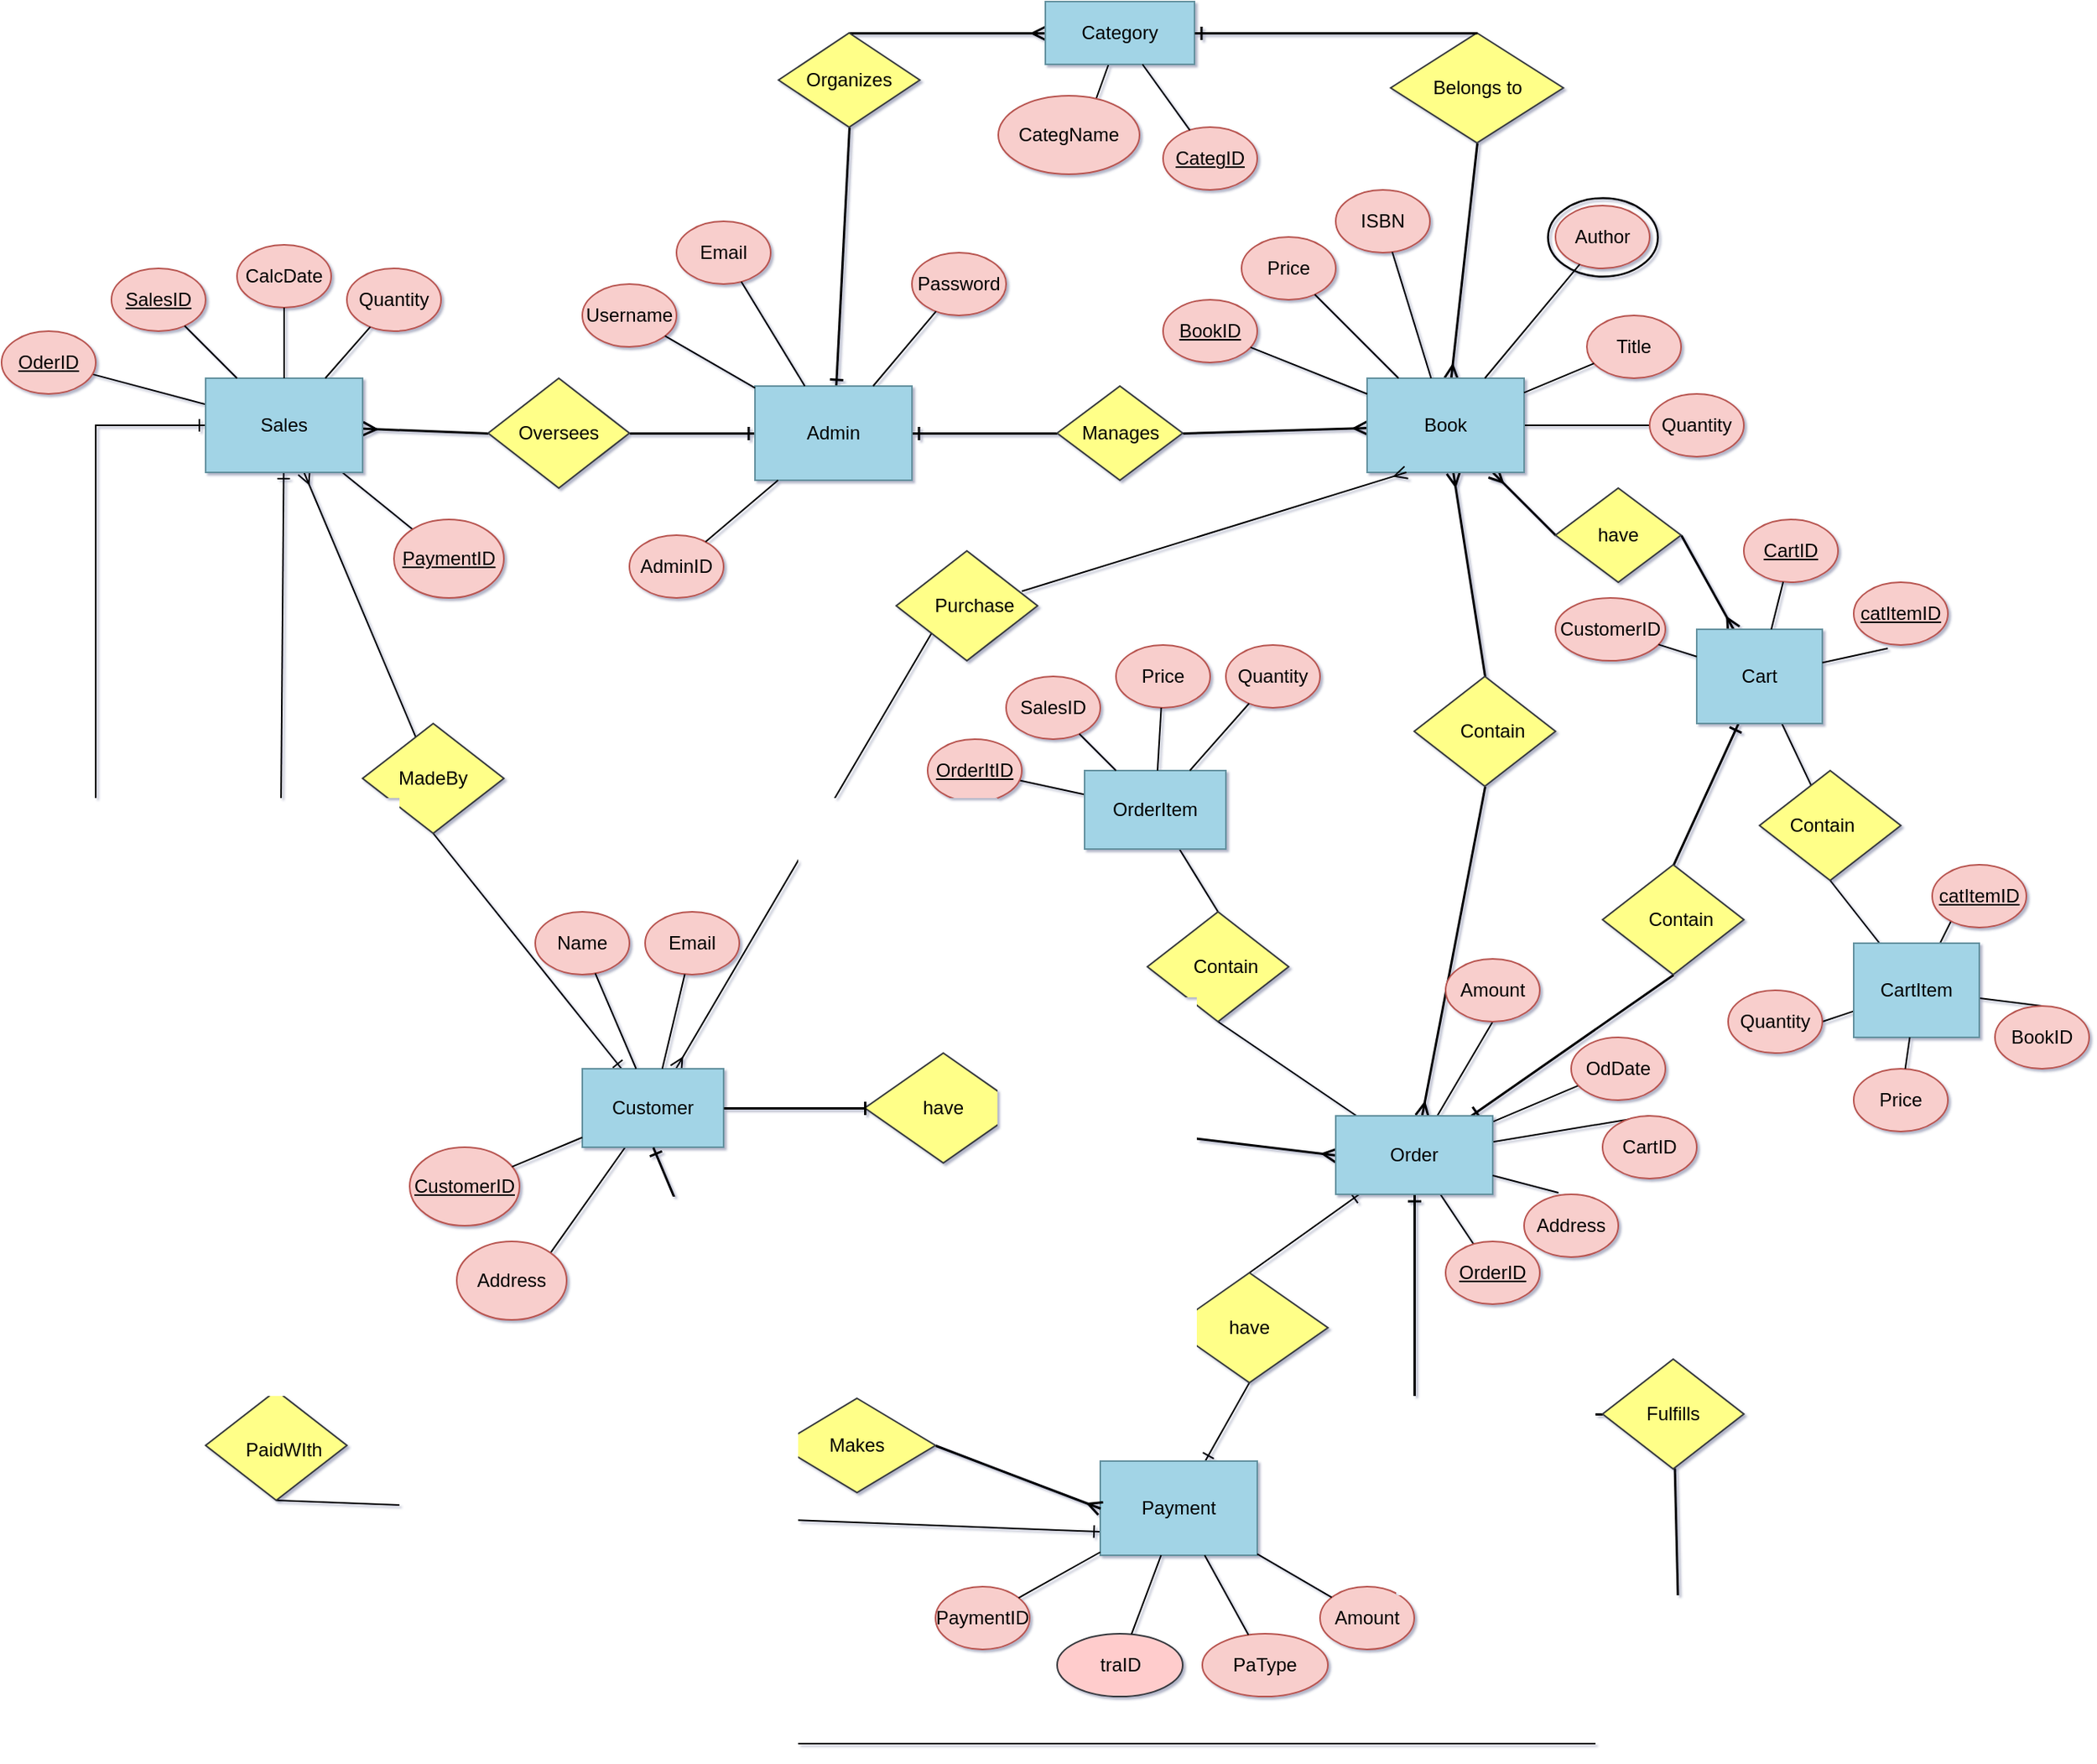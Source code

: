 <mxfile version="26.0.5">
  <diagram name="Page-1" id="3rhYrRMiB4eGqfflBsjG">
    <mxGraphModel dx="-1800" dy="1004" grid="1" gridSize="10" guides="0" tooltips="1" connect="1" arrows="1" fold="1" page="0" pageScale="1" pageWidth="980" pageHeight="1390" background="none" math="0" shadow="1">
      <root>
        <mxCell id="0" />
        <mxCell id="1" parent="0" />
        <mxCell id="0gAxfDzyQAuVlfRYsMav-294" style="rounded=0;orthogonalLoop=1;jettySize=auto;html=1;endArrow=ERone;endFill=0;strokeWidth=1.5;exitX=1;exitY=0.5;exitDx=0;exitDy=0;" parent="1" source="0gAxfDzyQAuVlfRYsMav-291" target="0gAxfDzyQAuVlfRYsMav-194" edge="1">
          <mxGeometry relative="1" as="geometry" />
        </mxCell>
        <mxCell id="0gAxfDzyQAuVlfRYsMav-307" style="rounded=0;orthogonalLoop=1;jettySize=auto;html=1;endArrow=ERone;endFill=0;strokeWidth=1.5;exitX=0.5;exitY=1;exitDx=0;exitDy=0;" parent="1" source="0gAxfDzyQAuVlfRYsMav-305" target="0gAxfDzyQAuVlfRYsMav-194" edge="1">
          <mxGeometry relative="1" as="geometry" />
        </mxCell>
        <mxCell id="0gAxfDzyQAuVlfRYsMav-555" style="rounded=0;orthogonalLoop=1;jettySize=auto;html=1;endArrow=ERone;endFill=0;strokeWidth=1.5;" parent="1" source="0gAxfDzyQAuVlfRYsMav-203" target="0gAxfDzyQAuVlfRYsMav-194" edge="1">
          <mxGeometry relative="1" as="geometry" />
        </mxCell>
        <mxCell id="0gAxfDzyQAuVlfRYsMav-194" value="Admin" style="rounded=0;whiteSpace=wrap;html=1;fillColor=#a2d4e6;strokeColor=#63919f;" parent="1" vertex="1">
          <mxGeometry x="3530" y="235" width="100" height="60" as="geometry" />
        </mxCell>
        <mxCell id="0gAxfDzyQAuVlfRYsMav-195" value="AdminID" style="ellipse;whiteSpace=wrap;html=1;fillColor=#f8cecc;strokeColor=#b85450;" parent="1" vertex="1">
          <mxGeometry x="3450" y="330" width="60" height="40" as="geometry" />
        </mxCell>
        <mxCell id="0gAxfDzyQAuVlfRYsMav-196" style="endArrow=none;endFill=0;" parent="1" source="0gAxfDzyQAuVlfRYsMav-194" target="0gAxfDzyQAuVlfRYsMav-195" edge="1">
          <mxGeometry relative="1" as="geometry" />
        </mxCell>
        <mxCell id="0gAxfDzyQAuVlfRYsMav-197" value="Username" style="ellipse;whiteSpace=wrap;html=1;fillColor=#f8cecc;strokeColor=#b85450;" parent="1" vertex="1">
          <mxGeometry x="3420" y="170" width="60" height="40" as="geometry" />
        </mxCell>
        <mxCell id="0gAxfDzyQAuVlfRYsMav-198" style="endArrow=none;endFill=0;" parent="1" source="0gAxfDzyQAuVlfRYsMav-194" target="0gAxfDzyQAuVlfRYsMav-197" edge="1">
          <mxGeometry relative="1" as="geometry" />
        </mxCell>
        <mxCell id="0gAxfDzyQAuVlfRYsMav-199" value="Email" style="ellipse;whiteSpace=wrap;html=1;fillColor=#f8cecc;strokeColor=#b85450;" parent="1" vertex="1">
          <mxGeometry x="3480" y="130" width="60" height="40" as="geometry" />
        </mxCell>
        <mxCell id="0gAxfDzyQAuVlfRYsMav-200" style="endArrow=none;endFill=0;" parent="1" source="0gAxfDzyQAuVlfRYsMav-194" target="0gAxfDzyQAuVlfRYsMav-199" edge="1">
          <mxGeometry relative="1" as="geometry" />
        </mxCell>
        <mxCell id="0gAxfDzyQAuVlfRYsMav-201" value="Password" style="ellipse;whiteSpace=wrap;html=1;fillColor=#f8cecc;strokeColor=#b85450;" parent="1" vertex="1">
          <mxGeometry x="3630" y="150" width="60" height="40" as="geometry" />
        </mxCell>
        <mxCell id="0gAxfDzyQAuVlfRYsMav-202" style="endArrow=none;endFill=0;" parent="1" source="0gAxfDzyQAuVlfRYsMav-194" target="0gAxfDzyQAuVlfRYsMav-201" edge="1">
          <mxGeometry relative="1" as="geometry" />
        </mxCell>
        <mxCell id="0gAxfDzyQAuVlfRYsMav-203" value="Manages" style="rhombus;whiteSpace=wrap;html=1;fillColor=#ffff88;strokeColor=#36393d;" parent="1" vertex="1">
          <mxGeometry x="3722.5" y="235" width="80" height="60" as="geometry" />
        </mxCell>
        <mxCell id="0gAxfDzyQAuVlfRYsMav-209" style="rounded=0;orthogonalLoop=1;jettySize=auto;html=1;endArrow=ERmany;endFill=0;exitX=0;exitY=0.5;exitDx=0;exitDy=0;strokeWidth=1.5;" parent="1" source="0gAxfDzyQAuVlfRYsMav-272" target="0gAxfDzyQAuVlfRYsMav-210" edge="1">
          <mxGeometry relative="1" as="geometry" />
        </mxCell>
        <mxCell id="0gAxfDzyQAuVlfRYsMav-313" style="rounded=0;orthogonalLoop=1;jettySize=auto;html=1;endArrow=ERmany;endFill=0;exitX=0.5;exitY=1;exitDx=0;exitDy=0;strokeWidth=1.5;" parent="1" source="0gAxfDzyQAuVlfRYsMav-311" target="0gAxfDzyQAuVlfRYsMav-210" edge="1">
          <mxGeometry relative="1" as="geometry" />
        </mxCell>
        <mxCell id="0gAxfDzyQAuVlfRYsMav-419" style="rounded=0;orthogonalLoop=1;jettySize=auto;html=1;endArrow=ERmany;endFill=0;exitX=0.5;exitY=0;exitDx=0;exitDy=0;strokeWidth=1.5;" parent="1" source="0gAxfDzyQAuVlfRYsMav-415" target="0gAxfDzyQAuVlfRYsMav-210" edge="1">
          <mxGeometry relative="1" as="geometry" />
        </mxCell>
        <mxCell id="0gAxfDzyQAuVlfRYsMav-556" style="rounded=0;orthogonalLoop=1;jettySize=auto;html=1;endArrow=ERmany;endFill=0;exitX=1;exitY=0.5;exitDx=0;exitDy=0;strokeWidth=1.5;" parent="1" source="0gAxfDzyQAuVlfRYsMav-203" target="0gAxfDzyQAuVlfRYsMav-210" edge="1">
          <mxGeometry relative="1" as="geometry" />
        </mxCell>
        <mxCell id="lsrrJz_K4vzebeDcMopM-52" style="rounded=0;orthogonalLoop=1;jettySize=auto;html=1;entryX=0;entryY=0.5;entryDx=0;entryDy=0;endArrow=none;endFill=0;" edge="1" parent="1" source="0gAxfDzyQAuVlfRYsMav-210" target="lsrrJz_K4vzebeDcMopM-51">
          <mxGeometry relative="1" as="geometry" />
        </mxCell>
        <mxCell id="0gAxfDzyQAuVlfRYsMav-210" value="Book" style="rounded=0;whiteSpace=wrap;html=1;fillColor=#a2d4e6;strokeColor=#63919f;" parent="1" vertex="1">
          <mxGeometry x="3920" y="230" width="100" height="60" as="geometry" />
        </mxCell>
        <mxCell id="0gAxfDzyQAuVlfRYsMav-211" value="&lt;u&gt;BookID&lt;/u&gt;" style="ellipse;whiteSpace=wrap;html=1;fillColor=#f8cecc;strokeColor=#b85450;" parent="1" vertex="1">
          <mxGeometry x="3790" y="180" width="60" height="40" as="geometry" />
        </mxCell>
        <mxCell id="0gAxfDzyQAuVlfRYsMav-212" style="endArrow=none;endFill=0;" parent="1" source="0gAxfDzyQAuVlfRYsMav-210" target="0gAxfDzyQAuVlfRYsMav-211" edge="1">
          <mxGeometry relative="1" as="geometry" />
        </mxCell>
        <mxCell id="0gAxfDzyQAuVlfRYsMav-213" value="Title" style="ellipse;whiteSpace=wrap;html=1;fillColor=#f8cecc;strokeColor=#b85450;" parent="1" vertex="1">
          <mxGeometry x="4060" y="190" width="60" height="40" as="geometry" />
        </mxCell>
        <mxCell id="0gAxfDzyQAuVlfRYsMav-214" style="endArrow=none;endFill=0;" parent="1" source="0gAxfDzyQAuVlfRYsMav-210" target="0gAxfDzyQAuVlfRYsMav-213" edge="1">
          <mxGeometry relative="1" as="geometry" />
        </mxCell>
        <mxCell id="0gAxfDzyQAuVlfRYsMav-215" value="ISBN" style="ellipse;whiteSpace=wrap;html=1;fillColor=#f8cecc;strokeColor=#b85450;" parent="1" vertex="1">
          <mxGeometry x="3900" y="110" width="60" height="40" as="geometry" />
        </mxCell>
        <mxCell id="0gAxfDzyQAuVlfRYsMav-216" style="endArrow=none;endFill=0;" parent="1" source="0gAxfDzyQAuVlfRYsMav-210" target="0gAxfDzyQAuVlfRYsMav-215" edge="1">
          <mxGeometry relative="1" as="geometry" />
        </mxCell>
        <mxCell id="0gAxfDzyQAuVlfRYsMav-217" value="Price" style="ellipse;whiteSpace=wrap;html=1;fillColor=#f8cecc;strokeColor=#b85450;" parent="1" vertex="1">
          <mxGeometry x="3840" y="140" width="60" height="40" as="geometry" />
        </mxCell>
        <mxCell id="0gAxfDzyQAuVlfRYsMav-218" style="endArrow=none;endFill=0;" parent="1" source="0gAxfDzyQAuVlfRYsMav-210" target="0gAxfDzyQAuVlfRYsMav-217" edge="1">
          <mxGeometry relative="1" as="geometry" />
        </mxCell>
        <mxCell id="0gAxfDzyQAuVlfRYsMav-219" value="Author" style="ellipse;whiteSpace=wrap;html=1;fillColor=#f8cecc;strokeColor=#b85450;" parent="1" vertex="1">
          <mxGeometry x="4040" y="120" width="60" height="40" as="geometry" />
        </mxCell>
        <mxCell id="0gAxfDzyQAuVlfRYsMav-220" style="endArrow=none;endFill=0;" parent="1" source="0gAxfDzyQAuVlfRYsMav-210" target="0gAxfDzyQAuVlfRYsMav-219" edge="1">
          <mxGeometry relative="1" as="geometry" />
        </mxCell>
        <mxCell id="0gAxfDzyQAuVlfRYsMav-330" style="rounded=0;orthogonalLoop=1;jettySize=auto;html=1;endArrow=ERone;endFill=0;" parent="1" target="0gAxfDzyQAuVlfRYsMav-221" edge="1">
          <mxGeometry relative="1" as="geometry">
            <mxPoint x="3845" y="870" as="sourcePoint" />
          </mxGeometry>
        </mxCell>
        <mxCell id="0gAxfDzyQAuVlfRYsMav-540" style="rounded=0;orthogonalLoop=1;jettySize=auto;html=1;entryX=0;entryY=0.75;entryDx=0;entryDy=0;endArrow=ERone;endFill=0;exitX=0.5;exitY=1;exitDx=0;exitDy=0;" parent="1" source="0gAxfDzyQAuVlfRYsMav-537" target="0gAxfDzyQAuVlfRYsMav-221" edge="1">
          <mxGeometry relative="1" as="geometry">
            <mxPoint x="3740" y="960" as="targetPoint" />
          </mxGeometry>
        </mxCell>
        <mxCell id="0gAxfDzyQAuVlfRYsMav-221" value="Payment" style="rounded=0;whiteSpace=wrap;html=1;fillColor=#a2d4e6;strokeColor=#63919f;" parent="1" vertex="1">
          <mxGeometry x="3750" y="920" width="100" height="60" as="geometry" />
        </mxCell>
        <mxCell id="0gAxfDzyQAuVlfRYsMav-222" value="PaymentID" style="ellipse;whiteSpace=wrap;html=1;fillColor=#f8cecc;strokeColor=#b85450;" parent="1" vertex="1">
          <mxGeometry x="3645" y="1000" width="60" height="40" as="geometry" />
        </mxCell>
        <mxCell id="0gAxfDzyQAuVlfRYsMav-223" style="endArrow=none;endFill=0;" parent="1" source="0gAxfDzyQAuVlfRYsMav-221" target="0gAxfDzyQAuVlfRYsMav-222" edge="1">
          <mxGeometry relative="1" as="geometry" />
        </mxCell>
        <mxCell id="0gAxfDzyQAuVlfRYsMav-224" value="Amount" style="ellipse;whiteSpace=wrap;html=1;fillColor=#f8cecc;strokeColor=#b85450;" parent="1" vertex="1">
          <mxGeometry x="3890" y="1000" width="60" height="40" as="geometry" />
        </mxCell>
        <mxCell id="0gAxfDzyQAuVlfRYsMav-225" style="endArrow=none;endFill=0;" parent="1" source="0gAxfDzyQAuVlfRYsMav-221" target="0gAxfDzyQAuVlfRYsMav-224" edge="1">
          <mxGeometry relative="1" as="geometry" />
        </mxCell>
        <mxCell id="0gAxfDzyQAuVlfRYsMav-226" value="PaType" style="ellipse;whiteSpace=wrap;html=1;fillColor=#f8cecc;strokeColor=#b85450;" parent="1" vertex="1">
          <mxGeometry x="3815" y="1030" width="80" height="40" as="geometry" />
        </mxCell>
        <mxCell id="0gAxfDzyQAuVlfRYsMav-227" style="endArrow=none;endFill=0;" parent="1" source="0gAxfDzyQAuVlfRYsMav-221" target="0gAxfDzyQAuVlfRYsMav-226" edge="1">
          <mxGeometry relative="1" as="geometry" />
        </mxCell>
        <mxCell id="0gAxfDzyQAuVlfRYsMav-228" value="traID" style="ellipse;whiteSpace=wrap;html=1;fillColor=#ffcccc;strokeColor=#36393d;" parent="1" vertex="1">
          <mxGeometry x="3722.5" y="1030" width="80" height="40" as="geometry" />
        </mxCell>
        <mxCell id="0gAxfDzyQAuVlfRYsMav-229" style="endArrow=none;endFill=0;" parent="1" source="0gAxfDzyQAuVlfRYsMav-221" target="0gAxfDzyQAuVlfRYsMav-228" edge="1">
          <mxGeometry relative="1" as="geometry" />
        </mxCell>
        <mxCell id="0gAxfDzyQAuVlfRYsMav-320" style="rounded=0;orthogonalLoop=1;jettySize=auto;html=1;entryX=1;entryY=0;entryDx=0;entryDy=0;endArrow=none;endFill=0;" parent="1" source="0gAxfDzyQAuVlfRYsMav-237" target="0gAxfDzyQAuVlfRYsMav-319" edge="1">
          <mxGeometry relative="1" as="geometry" />
        </mxCell>
        <mxCell id="0gAxfDzyQAuVlfRYsMav-423" style="rounded=0;orthogonalLoop=1;jettySize=auto;html=1;endArrow=ERmany;endFill=0;exitX=0;exitY=1;exitDx=0;exitDy=0;" parent="1" source="0gAxfDzyQAuVlfRYsMav-417" target="0gAxfDzyQAuVlfRYsMav-237" edge="1">
          <mxGeometry relative="1" as="geometry">
            <mxPoint x="3500" y="560" as="sourcePoint" />
          </mxGeometry>
        </mxCell>
        <mxCell id="0gAxfDzyQAuVlfRYsMav-533" style="rounded=0;orthogonalLoop=1;jettySize=auto;html=1;endArrow=ERone;endFill=0;exitX=0.5;exitY=1;exitDx=0;exitDy=0;" parent="1" source="0gAxfDzyQAuVlfRYsMav-530" target="0gAxfDzyQAuVlfRYsMav-237" edge="1">
          <mxGeometry relative="1" as="geometry">
            <mxPoint x="3310" y="600" as="sourcePoint" />
          </mxGeometry>
        </mxCell>
        <mxCell id="0gAxfDzyQAuVlfRYsMav-237" value="Customer" style="rounded=0;whiteSpace=wrap;html=1;fillColor=#a2d4e6;strokeColor=#63919f;" parent="1" vertex="1">
          <mxGeometry x="3420" y="670" width="90" height="50" as="geometry" />
        </mxCell>
        <mxCell id="0gAxfDzyQAuVlfRYsMav-238" value="&lt;u&gt;CustomerID&lt;/u&gt;" style="ellipse;whiteSpace=wrap;html=1;fillColor=#f8cecc;strokeColor=#b85450;" parent="1" vertex="1">
          <mxGeometry x="3310" y="720" width="70" height="50" as="geometry" />
        </mxCell>
        <mxCell id="0gAxfDzyQAuVlfRYsMav-239" style="endArrow=none;endFill=0;" parent="1" source="0gAxfDzyQAuVlfRYsMav-237" target="0gAxfDzyQAuVlfRYsMav-238" edge="1">
          <mxGeometry relative="1" as="geometry" />
        </mxCell>
        <mxCell id="0gAxfDzyQAuVlfRYsMav-240" value="Name" style="ellipse;whiteSpace=wrap;html=1;fillColor=#f8cecc;strokeColor=#b85450;" parent="1" vertex="1">
          <mxGeometry x="3390" y="570" width="60" height="40" as="geometry" />
        </mxCell>
        <mxCell id="0gAxfDzyQAuVlfRYsMav-241" style="endArrow=none;endFill=0;" parent="1" source="0gAxfDzyQAuVlfRYsMav-237" target="0gAxfDzyQAuVlfRYsMav-240" edge="1">
          <mxGeometry relative="1" as="geometry" />
        </mxCell>
        <mxCell id="0gAxfDzyQAuVlfRYsMav-242" value="Email" style="ellipse;whiteSpace=wrap;html=1;fillColor=#f8cecc;strokeColor=#b85450;" parent="1" vertex="1">
          <mxGeometry x="3460" y="570" width="60" height="40" as="geometry" />
        </mxCell>
        <mxCell id="0gAxfDzyQAuVlfRYsMav-243" style="endArrow=none;endFill=0;" parent="1" source="0gAxfDzyQAuVlfRYsMav-237" target="0gAxfDzyQAuVlfRYsMav-242" edge="1">
          <mxGeometry relative="1" as="geometry" />
        </mxCell>
        <mxCell id="0gAxfDzyQAuVlfRYsMav-248" style="rounded=0;orthogonalLoop=1;jettySize=auto;html=1;entryX=0;entryY=0.5;entryDx=0;entryDy=0;endArrow=ERmany;endFill=0;strokeWidth=1.5;" parent="1" source="0gAxfDzyQAuVlfRYsMav-249" target="0gAxfDzyQAuVlfRYsMav-276" edge="1">
          <mxGeometry relative="1" as="geometry">
            <mxPoint x="3830" y="695" as="targetPoint" />
          </mxGeometry>
        </mxCell>
        <mxCell id="0gAxfDzyQAuVlfRYsMav-249" value="" style="rhombus;whiteSpace=wrap;html=1;fillColor=#ffff88;strokeColor=#36393d;" parent="1" vertex="1">
          <mxGeometry x="3600" y="660" width="100" height="70" as="geometry" />
        </mxCell>
        <mxCell id="0gAxfDzyQAuVlfRYsMav-250" value="have" style="text;html=1;align=center;verticalAlign=middle;whiteSpace=wrap;rounded=0;" parent="1" vertex="1">
          <mxGeometry x="3620" y="680" width="60" height="30" as="geometry" />
        </mxCell>
        <mxCell id="0gAxfDzyQAuVlfRYsMav-253" value="" style="endArrow=baseDash;html=1;rounded=0;entryX=0;entryY=0.5;entryDx=0;entryDy=0;endFill=0;strokeWidth=1.5;" parent="1" target="0gAxfDzyQAuVlfRYsMav-249" edge="1">
          <mxGeometry width="50" height="50" relative="1" as="geometry">
            <mxPoint x="3510" y="695" as="sourcePoint" />
            <mxPoint x="3600" y="560" as="targetPoint" />
          </mxGeometry>
        </mxCell>
        <mxCell id="0gAxfDzyQAuVlfRYsMav-258" value="" style="rhombus;whiteSpace=wrap;html=1;fillColor=#ffff88;strokeColor=#36393d;" parent="1" vertex="1">
          <mxGeometry x="3545" y="880" width="100" height="60" as="geometry" />
        </mxCell>
        <mxCell id="0gAxfDzyQAuVlfRYsMav-259" value="Makes" style="text;html=1;align=center;verticalAlign=middle;whiteSpace=wrap;rounded=0;" parent="1" vertex="1">
          <mxGeometry x="3565" y="895" width="60" height="30" as="geometry" />
        </mxCell>
        <mxCell id="0gAxfDzyQAuVlfRYsMav-260" value="" style="endArrow=ERmany;html=1;rounded=0;entryX=0;entryY=0.5;entryDx=0;entryDy=0;exitX=1;exitY=0.5;exitDx=0;exitDy=0;endFill=0;strokeWidth=1.5;" parent="1" source="0gAxfDzyQAuVlfRYsMav-258" target="0gAxfDzyQAuVlfRYsMav-221" edge="1">
          <mxGeometry width="50" height="50" relative="1" as="geometry">
            <mxPoint x="3700" y="870" as="sourcePoint" />
            <mxPoint x="3750" y="820" as="targetPoint" />
          </mxGeometry>
        </mxCell>
        <mxCell id="0gAxfDzyQAuVlfRYsMav-261" value="" style="endArrow=ERone;html=1;rounded=0;exitX=0;exitY=0.5;exitDx=0;exitDy=0;entryX=0.5;entryY=1;entryDx=0;entryDy=0;endFill=0;strokeWidth=1.5;" parent="1" source="0gAxfDzyQAuVlfRYsMav-258" target="0gAxfDzyQAuVlfRYsMav-237" edge="1">
          <mxGeometry width="50" height="50" relative="1" as="geometry">
            <mxPoint x="3750" y="820" as="sourcePoint" />
            <mxPoint x="3700" y="870" as="targetPoint" />
          </mxGeometry>
        </mxCell>
        <mxCell id="0gAxfDzyQAuVlfRYsMav-266" style="rounded=0;orthogonalLoop=1;jettySize=auto;html=1;curved=1;strokeColor=default;endArrow=ERmany;endFill=0;exitX=1;exitY=0.5;exitDx=0;exitDy=0;strokeWidth=1.5;" parent="1" source="0gAxfDzyQAuVlfRYsMav-272" target="0gAxfDzyQAuVlfRYsMav-267" edge="1">
          <mxGeometry relative="1" as="geometry" />
        </mxCell>
        <mxCell id="0gAxfDzyQAuVlfRYsMav-566" style="rounded=0;orthogonalLoop=1;jettySize=auto;html=1;endArrow=ERone;endFill=0;strokeWidth=1.5;exitX=0.5;exitY=0;exitDx=0;exitDy=0;" parent="1" source="0gAxfDzyQAuVlfRYsMav-562" target="0gAxfDzyQAuVlfRYsMav-267" edge="1">
          <mxGeometry relative="1" as="geometry" />
        </mxCell>
        <mxCell id="lsrrJz_K4vzebeDcMopM-12" style="rounded=0;orthogonalLoop=1;jettySize=auto;html=1;endArrow=none;endFill=0;" edge="1" parent="1" source="0gAxfDzyQAuVlfRYsMav-267" target="lsrrJz_K4vzebeDcMopM-8">
          <mxGeometry relative="1" as="geometry" />
        </mxCell>
        <mxCell id="0gAxfDzyQAuVlfRYsMav-267" value="Cart" style="rounded=0;whiteSpace=wrap;html=1;fillColor=#a2d4e6;strokeColor=#63919f;" parent="1" vertex="1">
          <mxGeometry x="4130" y="390" width="80" height="60" as="geometry" />
        </mxCell>
        <mxCell id="0gAxfDzyQAuVlfRYsMav-268" value="&lt;u&gt;CartID&lt;/u&gt;" style="ellipse;whiteSpace=wrap;html=1;fillColor=#f8cecc;strokeColor=#b85450;" parent="1" vertex="1">
          <mxGeometry x="4160" y="320" width="60" height="40" as="geometry" />
        </mxCell>
        <mxCell id="0gAxfDzyQAuVlfRYsMav-269" style="endArrow=none;endFill=0;" parent="1" source="0gAxfDzyQAuVlfRYsMav-267" target="0gAxfDzyQAuVlfRYsMav-268" edge="1">
          <mxGeometry relative="1" as="geometry" />
        </mxCell>
        <mxCell id="0gAxfDzyQAuVlfRYsMav-270" value="CustomerID" style="ellipse;whiteSpace=wrap;html=1;fillColor=#f8cecc;strokeColor=#b85450;" parent="1" vertex="1">
          <mxGeometry x="4040" y="370" width="70" height="40" as="geometry" />
        </mxCell>
        <mxCell id="0gAxfDzyQAuVlfRYsMav-271" style="endArrow=none;endFill=0;" parent="1" source="0gAxfDzyQAuVlfRYsMav-267" target="0gAxfDzyQAuVlfRYsMav-270" edge="1">
          <mxGeometry relative="1" as="geometry" />
        </mxCell>
        <mxCell id="0gAxfDzyQAuVlfRYsMav-272" value="have" style="rhombus;whiteSpace=wrap;html=1;fillColor=#ffff88;strokeColor=#36393d;" parent="1" vertex="1">
          <mxGeometry x="4040" y="300" width="80" height="60" as="geometry" />
        </mxCell>
        <mxCell id="0gAxfDzyQAuVlfRYsMav-273" style="rounded=0;orthogonalLoop=1;jettySize=auto;html=1;endArrow=none;endFill=0;" parent="1" source="0gAxfDzyQAuVlfRYsMav-276" target="0gAxfDzyQAuVlfRYsMav-280" edge="1">
          <mxGeometry relative="1" as="geometry" />
        </mxCell>
        <mxCell id="0gAxfDzyQAuVlfRYsMav-274" style="rounded=0;orthogonalLoop=1;jettySize=auto;html=1;endArrow=none;endFill=0;" parent="1" source="0gAxfDzyQAuVlfRYsMav-276" target="0gAxfDzyQAuVlfRYsMav-279" edge="1">
          <mxGeometry relative="1" as="geometry" />
        </mxCell>
        <mxCell id="0gAxfDzyQAuVlfRYsMav-317" style="rounded=0;orthogonalLoop=1;jettySize=auto;html=1;entryX=0.5;entryY=0;entryDx=0;entryDy=0;endArrow=none;endFill=0;" parent="1" source="0gAxfDzyQAuVlfRYsMav-276" target="0gAxfDzyQAuVlfRYsMav-315" edge="1">
          <mxGeometry relative="1" as="geometry" />
        </mxCell>
        <mxCell id="0gAxfDzyQAuVlfRYsMav-324" style="rounded=0;orthogonalLoop=1;jettySize=auto;html=1;entryX=0.5;entryY=1;entryDx=0;entryDy=0;endArrow=none;endFill=0;" parent="1" source="0gAxfDzyQAuVlfRYsMav-276" target="0gAxfDzyQAuVlfRYsMav-277" edge="1">
          <mxGeometry relative="1" as="geometry">
            <mxPoint x="3860" y="590" as="targetPoint" />
          </mxGeometry>
        </mxCell>
        <mxCell id="0gAxfDzyQAuVlfRYsMav-331" style="rounded=0;orthogonalLoop=1;jettySize=auto;html=1;endArrow=ERone;endFill=0;exitX=0.5;exitY=0;exitDx=0;exitDy=0;" parent="1" source="0gAxfDzyQAuVlfRYsMav-328" target="0gAxfDzyQAuVlfRYsMav-276" edge="1">
          <mxGeometry relative="1" as="geometry" />
        </mxCell>
        <mxCell id="0gAxfDzyQAuVlfRYsMav-420" style="rounded=0;orthogonalLoop=1;jettySize=auto;html=1;endArrow=ERmany;endFill=0;exitX=0.5;exitY=1;exitDx=0;exitDy=0;strokeWidth=1.5;" parent="1" source="0gAxfDzyQAuVlfRYsMav-415" target="0gAxfDzyQAuVlfRYsMav-276" edge="1">
          <mxGeometry relative="1" as="geometry" />
        </mxCell>
        <mxCell id="0gAxfDzyQAuVlfRYsMav-550" style="edgeStyle=orthogonalEdgeStyle;rounded=0;orthogonalLoop=1;jettySize=auto;html=1;endArrow=ERone;endFill=0;strokeWidth=1.5;" parent="1" source="0gAxfDzyQAuVlfRYsMav-542" target="0gAxfDzyQAuVlfRYsMav-276" edge="1">
          <mxGeometry relative="1" as="geometry" />
        </mxCell>
        <mxCell id="0gAxfDzyQAuVlfRYsMav-565" style="rounded=0;orthogonalLoop=1;jettySize=auto;html=1;endArrow=ERone;endFill=0;strokeWidth=1.5;exitX=0.5;exitY=1;exitDx=0;exitDy=0;" parent="1" source="0gAxfDzyQAuVlfRYsMav-562" target="0gAxfDzyQAuVlfRYsMav-276" edge="1">
          <mxGeometry relative="1" as="geometry" />
        </mxCell>
        <mxCell id="lsrrJz_K4vzebeDcMopM-48" style="rounded=0;orthogonalLoop=1;jettySize=auto;html=1;entryX=0.5;entryY=1;entryDx=0;entryDy=0;endArrow=none;endFill=0;" edge="1" parent="1" source="0gAxfDzyQAuVlfRYsMav-276" target="lsrrJz_K4vzebeDcMopM-45">
          <mxGeometry relative="1" as="geometry">
            <mxPoint x="3850" y="630" as="targetPoint" />
          </mxGeometry>
        </mxCell>
        <mxCell id="0gAxfDzyQAuVlfRYsMav-276" value="Order" style="rounded=0;whiteSpace=wrap;html=1;fillColor=#a2d4e6;strokeColor=#63919f;" parent="1" vertex="1">
          <mxGeometry x="3900" y="700" width="100" height="50" as="geometry" />
        </mxCell>
        <mxCell id="0gAxfDzyQAuVlfRYsMav-277" value="Amount" style="ellipse;whiteSpace=wrap;html=1;fillColor=#f8cecc;strokeColor=#b85450;" parent="1" vertex="1">
          <mxGeometry x="3970" y="600" width="60" height="40" as="geometry" />
        </mxCell>
        <mxCell id="0gAxfDzyQAuVlfRYsMav-278" value="Address" style="ellipse;whiteSpace=wrap;html=1;fillColor=#f8cecc;strokeColor=#b85450;" parent="1" vertex="1">
          <mxGeometry x="4020" y="750" width="60" height="40" as="geometry" />
        </mxCell>
        <mxCell id="0gAxfDzyQAuVlfRYsMav-279" value="OdDate" style="ellipse;whiteSpace=wrap;html=1;fillColor=#f8cecc;strokeColor=#b85450;" parent="1" vertex="1">
          <mxGeometry x="4050" y="650" width="60" height="40" as="geometry" />
        </mxCell>
        <mxCell id="0gAxfDzyQAuVlfRYsMav-280" value="&lt;u&gt;OrderID&lt;/u&gt;" style="ellipse;whiteSpace=wrap;html=1;fillColor=#f8cecc;strokeColor=#b85450;" parent="1" vertex="1">
          <mxGeometry x="3970" y="780" width="60" height="40" as="geometry" />
        </mxCell>
        <mxCell id="0gAxfDzyQAuVlfRYsMav-296" style="rounded=0;orthogonalLoop=1;jettySize=auto;html=1;endArrow=ERmany;endFill=0;strokeWidth=1.5;exitX=0;exitY=0.5;exitDx=0;exitDy=0;" parent="1" source="0gAxfDzyQAuVlfRYsMav-291" target="0gAxfDzyQAuVlfRYsMav-284" edge="1">
          <mxGeometry relative="1" as="geometry" />
        </mxCell>
        <mxCell id="0gAxfDzyQAuVlfRYsMav-532" style="rounded=0;orthogonalLoop=1;jettySize=auto;html=1;endArrow=ERmany;endFill=0;" parent="1" source="0gAxfDzyQAuVlfRYsMav-530" target="0gAxfDzyQAuVlfRYsMav-284" edge="1">
          <mxGeometry relative="1" as="geometry" />
        </mxCell>
        <mxCell id="0gAxfDzyQAuVlfRYsMav-539" style="rounded=0;orthogonalLoop=1;jettySize=auto;html=1;endArrow=ERone;endFill=0;exitX=0.5;exitY=0;exitDx=0;exitDy=0;" parent="1" source="0gAxfDzyQAuVlfRYsMav-537" target="0gAxfDzyQAuVlfRYsMav-284" edge="1">
          <mxGeometry relative="1" as="geometry" />
        </mxCell>
        <mxCell id="0gAxfDzyQAuVlfRYsMav-547" style="edgeStyle=orthogonalEdgeStyle;rounded=0;orthogonalLoop=1;jettySize=auto;html=1;endArrow=ERone;endFill=0;" parent="1" target="0gAxfDzyQAuVlfRYsMav-284" edge="1">
          <mxGeometry relative="1" as="geometry">
            <mxPoint x="3120" y="1100" as="sourcePoint" />
            <Array as="points">
              <mxPoint x="3120" y="1100" />
              <mxPoint x="3110" y="1100" />
              <mxPoint x="3110" y="260" />
            </Array>
          </mxGeometry>
        </mxCell>
        <mxCell id="lsrrJz_K4vzebeDcMopM-3" style="rounded=0;orthogonalLoop=1;jettySize=auto;html=1;endArrow=none;endFill=0;" edge="1" parent="1" source="0gAxfDzyQAuVlfRYsMav-284" target="lsrrJz_K4vzebeDcMopM-2">
          <mxGeometry relative="1" as="geometry" />
        </mxCell>
        <mxCell id="lsrrJz_K4vzebeDcMopM-5" style="rounded=0;orthogonalLoop=1;jettySize=auto;html=1;endArrow=none;endFill=0;" edge="1" parent="1" source="0gAxfDzyQAuVlfRYsMav-284" target="lsrrJz_K4vzebeDcMopM-4">
          <mxGeometry relative="1" as="geometry" />
        </mxCell>
        <mxCell id="0gAxfDzyQAuVlfRYsMav-284" value="Sales" style="rounded=0;whiteSpace=wrap;html=1;fillColor=#a2d4e6;strokeColor=#63919f;" parent="1" vertex="1">
          <mxGeometry x="3180" y="230" width="100" height="60" as="geometry" />
        </mxCell>
        <mxCell id="0gAxfDzyQAuVlfRYsMav-285" value="&lt;u&gt;SalesID&lt;/u&gt;" style="ellipse;whiteSpace=wrap;html=1;fillColor=#f8cecc;strokeColor=#b85450;" parent="1" vertex="1">
          <mxGeometry x="3120" y="160" width="60" height="40" as="geometry" />
        </mxCell>
        <mxCell id="0gAxfDzyQAuVlfRYsMav-286" style="endArrow=none;endFill=0;" parent="1" source="0gAxfDzyQAuVlfRYsMav-284" target="0gAxfDzyQAuVlfRYsMav-285" edge="1">
          <mxGeometry relative="1" as="geometry" />
        </mxCell>
        <mxCell id="0gAxfDzyQAuVlfRYsMav-287" value="Quantity" style="ellipse;whiteSpace=wrap;html=1;fillColor=#f8cecc;strokeColor=#b85450;" parent="1" vertex="1">
          <mxGeometry x="3270" y="160" width="60" height="40" as="geometry" />
        </mxCell>
        <mxCell id="0gAxfDzyQAuVlfRYsMav-288" style="endArrow=none;endFill=0;" parent="1" source="0gAxfDzyQAuVlfRYsMav-284" target="0gAxfDzyQAuVlfRYsMav-287" edge="1">
          <mxGeometry relative="1" as="geometry" />
        </mxCell>
        <mxCell id="0gAxfDzyQAuVlfRYsMav-289" value="CalcDate" style="ellipse;whiteSpace=wrap;html=1;fillColor=#f8cecc;strokeColor=#b85450;" parent="1" vertex="1">
          <mxGeometry x="3200" y="145" width="60" height="40" as="geometry" />
        </mxCell>
        <mxCell id="0gAxfDzyQAuVlfRYsMav-290" style="endArrow=none;endFill=0;" parent="1" source="0gAxfDzyQAuVlfRYsMav-284" target="0gAxfDzyQAuVlfRYsMav-289" edge="1">
          <mxGeometry relative="1" as="geometry" />
        </mxCell>
        <mxCell id="0gAxfDzyQAuVlfRYsMav-291" value="" style="rhombus;whiteSpace=wrap;html=1;fillColor=#ffff88;strokeColor=#36393d;" parent="1" vertex="1">
          <mxGeometry x="3360" y="230" width="90" height="70" as="geometry" />
        </mxCell>
        <mxCell id="0gAxfDzyQAuVlfRYsMav-292" value="Oversees" style="text;html=1;align=center;verticalAlign=middle;whiteSpace=wrap;rounded=0;" parent="1" vertex="1">
          <mxGeometry x="3375" y="250" width="60" height="30" as="geometry" />
        </mxCell>
        <mxCell id="0gAxfDzyQAuVlfRYsMav-304" style="rounded=0;orthogonalLoop=1;jettySize=auto;html=1;entryX=0.5;entryY=1;entryDx=0;entryDy=0;endArrow=none;endFill=0;" parent="1" source="0gAxfDzyQAuVlfRYsMav-297" target="0gAxfDzyQAuVlfRYsMav-300" edge="1">
          <mxGeometry relative="1" as="geometry" />
        </mxCell>
        <mxCell id="0gAxfDzyQAuVlfRYsMav-557" style="rounded=0;orthogonalLoop=1;jettySize=auto;html=1;endArrow=ERmany;endFill=0;exitX=0.5;exitY=0;exitDx=0;exitDy=0;strokeWidth=1.5;" parent="1" source="0gAxfDzyQAuVlfRYsMav-305" target="0gAxfDzyQAuVlfRYsMav-297" edge="1">
          <mxGeometry relative="1" as="geometry" />
        </mxCell>
        <mxCell id="0gAxfDzyQAuVlfRYsMav-297" value="Category" style="rounded=0;whiteSpace=wrap;html=1;fillColor=#a2d4e6;strokeColor=#63919f;" parent="1" vertex="1">
          <mxGeometry x="3715" y="-10" width="95" height="40" as="geometry" />
        </mxCell>
        <mxCell id="0gAxfDzyQAuVlfRYsMav-298" value="&lt;u&gt;CategID&lt;/u&gt;" style="ellipse;whiteSpace=wrap;html=1;fillColor=#f8cecc;strokeColor=#b85450;" parent="1" vertex="1">
          <mxGeometry x="3790" y="70" width="60" height="40" as="geometry" />
        </mxCell>
        <mxCell id="0gAxfDzyQAuVlfRYsMav-299" style="endArrow=none;endFill=0;" parent="1" source="0gAxfDzyQAuVlfRYsMav-297" target="0gAxfDzyQAuVlfRYsMav-298" edge="1">
          <mxGeometry relative="1" as="geometry" />
        </mxCell>
        <mxCell id="0gAxfDzyQAuVlfRYsMav-300" value="CategName" style="ellipse;whiteSpace=wrap;html=1;fillColor=#f8cecc;strokeColor=#b85450;" parent="1" vertex="1">
          <mxGeometry x="3685" y="50" width="90" height="50" as="geometry" />
        </mxCell>
        <mxCell id="0gAxfDzyQAuVlfRYsMav-305" value="" style="rhombus;whiteSpace=wrap;html=1;fillColor=#ffff88;strokeColor=#36393d;" parent="1" vertex="1">
          <mxGeometry x="3545" y="10" width="90" height="60" as="geometry" />
        </mxCell>
        <mxCell id="0gAxfDzyQAuVlfRYsMav-306" value="Organizes" style="text;html=1;align=center;verticalAlign=middle;whiteSpace=wrap;rounded=0;" parent="1" vertex="1">
          <mxGeometry x="3560" y="25" width="60" height="30" as="geometry" />
        </mxCell>
        <mxCell id="0gAxfDzyQAuVlfRYsMav-311" value="" style="rhombus;whiteSpace=wrap;html=1;fillColor=#ffff88;strokeColor=#36393d;" parent="1" vertex="1">
          <mxGeometry x="3935" y="10" width="110" height="70" as="geometry" />
        </mxCell>
        <mxCell id="0gAxfDzyQAuVlfRYsMav-314" style="rounded=0;orthogonalLoop=1;jettySize=auto;html=1;exitX=0.5;exitY=0;exitDx=0;exitDy=0;endArrow=ERone;endFill=0;strokeWidth=1.5;" parent="1" source="0gAxfDzyQAuVlfRYsMav-311" target="0gAxfDzyQAuVlfRYsMav-297" edge="1">
          <mxGeometry relative="1" as="geometry" />
        </mxCell>
        <mxCell id="0gAxfDzyQAuVlfRYsMav-312" value="Belongs to" style="text;html=1;align=center;verticalAlign=middle;whiteSpace=wrap;rounded=0;fillColor=none;strokeColor=none;glass=0;gradientColor=none;" parent="1" vertex="1">
          <mxGeometry x="3937.5" y="30" width="105" height="30" as="geometry" />
        </mxCell>
        <mxCell id="0gAxfDzyQAuVlfRYsMav-315" value="CartID" style="ellipse;whiteSpace=wrap;html=1;fillColor=#f8cecc;strokeColor=#b85450;" parent="1" vertex="1">
          <mxGeometry x="4070" y="700" width="60" height="40" as="geometry" />
        </mxCell>
        <mxCell id="0gAxfDzyQAuVlfRYsMav-316" style="rounded=0;orthogonalLoop=1;jettySize=auto;html=1;entryX=0.365;entryY=-0.026;entryDx=0;entryDy=0;entryPerimeter=0;endArrow=none;endFill=0;" parent="1" source="0gAxfDzyQAuVlfRYsMav-276" target="0gAxfDzyQAuVlfRYsMav-278" edge="1">
          <mxGeometry relative="1" as="geometry" />
        </mxCell>
        <mxCell id="0gAxfDzyQAuVlfRYsMav-319" value="Address" style="ellipse;whiteSpace=wrap;html=1;fillColor=#f8cecc;strokeColor=#b85450;" parent="1" vertex="1">
          <mxGeometry x="3340" y="780" width="70" height="50" as="geometry" />
        </mxCell>
        <mxCell id="0gAxfDzyQAuVlfRYsMav-328" value="" style="rhombus;whiteSpace=wrap;html=1;fillColor=#ffff88;strokeColor=#36393d;" parent="1" vertex="1">
          <mxGeometry x="3795" y="800" width="100" height="70" as="geometry" />
        </mxCell>
        <mxCell id="0gAxfDzyQAuVlfRYsMav-329" value="have" style="text;html=1;align=center;verticalAlign=middle;whiteSpace=wrap;rounded=0;" parent="1" vertex="1">
          <mxGeometry x="3815" y="820" width="60" height="30" as="geometry" />
        </mxCell>
        <mxCell id="0gAxfDzyQAuVlfRYsMav-415" value="" style="rhombus;whiteSpace=wrap;html=1;fillColor=#ffff88;strokeColor=#36393d;" parent="1" vertex="1">
          <mxGeometry x="3950" y="420" width="90" height="70" as="geometry" />
        </mxCell>
        <mxCell id="0gAxfDzyQAuVlfRYsMav-416" value="Contain" style="text;html=1;align=center;verticalAlign=middle;whiteSpace=wrap;rounded=0;" parent="1" vertex="1">
          <mxGeometry x="3970" y="440" width="60" height="30" as="geometry" />
        </mxCell>
        <mxCell id="0gAxfDzyQAuVlfRYsMav-417" value="" style="rhombus;whiteSpace=wrap;html=1;fillColor=#ffff88;strokeColor=#36393d;" parent="1" vertex="1">
          <mxGeometry x="3620" y="340" width="90" height="70" as="geometry" />
        </mxCell>
        <mxCell id="0gAxfDzyQAuVlfRYsMav-421" style="rounded=0;orthogonalLoop=1;jettySize=auto;html=1;entryX=0.25;entryY=1;entryDx=0;entryDy=0;endArrow=ERmany;endFill=0;" parent="1" source="0gAxfDzyQAuVlfRYsMav-418" target="0gAxfDzyQAuVlfRYsMav-210" edge="1">
          <mxGeometry relative="1" as="geometry" />
        </mxCell>
        <mxCell id="0gAxfDzyQAuVlfRYsMav-418" value="Purchase" style="text;html=1;align=center;verticalAlign=middle;whiteSpace=wrap;rounded=0;" parent="1" vertex="1">
          <mxGeometry x="3640" y="360" width="60" height="30" as="geometry" />
        </mxCell>
        <mxCell id="0gAxfDzyQAuVlfRYsMav-530" value="" style="rhombus;whiteSpace=wrap;html=1;fillColor=#ffff88;strokeColor=#36393d;" parent="1" vertex="1">
          <mxGeometry x="3280" y="450" width="90" height="70" as="geometry" />
        </mxCell>
        <mxCell id="0gAxfDzyQAuVlfRYsMav-531" value="MadeBy" style="text;html=1;align=center;verticalAlign=middle;whiteSpace=wrap;rounded=0;" parent="1" vertex="1">
          <mxGeometry x="3295" y="470" width="60" height="30" as="geometry" />
        </mxCell>
        <mxCell id="0gAxfDzyQAuVlfRYsMav-537" value="" style="rhombus;whiteSpace=wrap;html=1;fillColor=#ffff88;strokeColor=#36393d;" parent="1" vertex="1">
          <mxGeometry x="3180" y="875" width="90" height="70" as="geometry" />
        </mxCell>
        <mxCell id="0gAxfDzyQAuVlfRYsMav-538" value="PaidWIth" style="text;html=1;align=center;verticalAlign=middle;whiteSpace=wrap;rounded=0;" parent="1" vertex="1">
          <mxGeometry x="3200" y="895" width="60" height="35" as="geometry" />
        </mxCell>
        <mxCell id="0gAxfDzyQAuVlfRYsMav-549" style="rounded=0;orthogonalLoop=1;jettySize=auto;html=1;endArrow=none;endFill=0;strokeWidth=1.5;" parent="1" source="0gAxfDzyQAuVlfRYsMav-542" edge="1">
          <mxGeometry relative="1" as="geometry">
            <mxPoint x="4120" y="1100" as="targetPoint" />
          </mxGeometry>
        </mxCell>
        <mxCell id="0gAxfDzyQAuVlfRYsMav-542" value="" style="rhombus;whiteSpace=wrap;html=1;fillColor=#ffff88;strokeColor=#36393d;" parent="1" vertex="1">
          <mxGeometry x="4070" y="855" width="90" height="70" as="geometry" />
        </mxCell>
        <mxCell id="0gAxfDzyQAuVlfRYsMav-543" value="Fulfills" style="text;html=1;align=center;verticalAlign=middle;whiteSpace=wrap;rounded=0;" parent="1" vertex="1">
          <mxGeometry x="4085" y="875" width="60" height="30" as="geometry" />
        </mxCell>
        <mxCell id="0gAxfDzyQAuVlfRYsMav-548" value="" style="endArrow=none;html=1;rounded=0;" parent="1" edge="1">
          <mxGeometry width="50" height="50" relative="1" as="geometry">
            <mxPoint x="3110" y="1100" as="sourcePoint" />
            <mxPoint x="4120" y="1100" as="targetPoint" />
          </mxGeometry>
        </mxCell>
        <mxCell id="0gAxfDzyQAuVlfRYsMav-562" value="" style="rhombus;whiteSpace=wrap;html=1;fillColor=#ffff88;strokeColor=#36393d;" parent="1" vertex="1">
          <mxGeometry x="4070" y="540" width="90" height="70" as="geometry" />
        </mxCell>
        <mxCell id="0gAxfDzyQAuVlfRYsMav-563" value="Contain" style="text;html=1;align=center;verticalAlign=middle;whiteSpace=wrap;rounded=0;" parent="1" vertex="1">
          <mxGeometry x="4090" y="560" width="60" height="30" as="geometry" />
        </mxCell>
        <mxCell id="lsrrJz_K4vzebeDcMopM-1" value="" style="ellipse;whiteSpace=wrap;html=1;fillColor=none;strokeWidth=1.25;" vertex="1" parent="1">
          <mxGeometry x="4035" y="115" width="70" height="50" as="geometry" />
        </mxCell>
        <mxCell id="lsrrJz_K4vzebeDcMopM-2" value="&lt;u&gt;OderID&lt;/u&gt;" style="ellipse;whiteSpace=wrap;html=1;fillColor=#f8cecc;strokeColor=#b85450;" vertex="1" parent="1">
          <mxGeometry x="3050" y="200" width="60" height="40" as="geometry" />
        </mxCell>
        <mxCell id="lsrrJz_K4vzebeDcMopM-4" value="&lt;u&gt;PaymentID&lt;/u&gt;" style="ellipse;whiteSpace=wrap;html=1;fillColor=#f8cecc;strokeColor=#b85450;" vertex="1" parent="1">
          <mxGeometry x="3300" y="320" width="70" height="50" as="geometry" />
        </mxCell>
        <mxCell id="lsrrJz_K4vzebeDcMopM-13" style="rounded=0;orthogonalLoop=1;jettySize=auto;html=1;entryX=0.5;entryY=1;entryDx=0;entryDy=0;endArrow=none;endFill=0;" edge="1" parent="1" source="lsrrJz_K4vzebeDcMopM-6" target="lsrrJz_K4vzebeDcMopM-8">
          <mxGeometry relative="1" as="geometry" />
        </mxCell>
        <mxCell id="lsrrJz_K4vzebeDcMopM-18" style="rounded=0;orthogonalLoop=1;jettySize=auto;html=1;entryX=1;entryY=0.5;entryDx=0;entryDy=0;endArrow=none;endFill=0;" edge="1" parent="1" source="lsrrJz_K4vzebeDcMopM-6" target="lsrrJz_K4vzebeDcMopM-14">
          <mxGeometry relative="1" as="geometry" />
        </mxCell>
        <mxCell id="lsrrJz_K4vzebeDcMopM-20" style="rounded=0;orthogonalLoop=1;jettySize=auto;html=1;entryX=0.5;entryY=0;entryDx=0;entryDy=0;endArrow=none;endFill=0;" edge="1" parent="1" source="lsrrJz_K4vzebeDcMopM-6" target="lsrrJz_K4vzebeDcMopM-16">
          <mxGeometry relative="1" as="geometry" />
        </mxCell>
        <mxCell id="lsrrJz_K4vzebeDcMopM-21" style="rounded=0;orthogonalLoop=1;jettySize=auto;html=1;entryX=0.5;entryY=0;entryDx=0;entryDy=0;endArrow=none;endFill=0;" edge="1" parent="1" source="lsrrJz_K4vzebeDcMopM-6" target="lsrrJz_K4vzebeDcMopM-17">
          <mxGeometry relative="1" as="geometry" />
        </mxCell>
        <mxCell id="lsrrJz_K4vzebeDcMopM-6" value="CartItem" style="rounded=0;whiteSpace=wrap;html=1;fillColor=#a2d4e6;strokeColor=#63919f;" vertex="1" parent="1">
          <mxGeometry x="4230" y="590" width="80" height="60" as="geometry" />
        </mxCell>
        <mxCell id="lsrrJz_K4vzebeDcMopM-8" value="" style="rhombus;whiteSpace=wrap;html=1;fillColor=#ffff88;strokeColor=#36393d;" vertex="1" parent="1">
          <mxGeometry x="4170" y="480" width="90" height="70" as="geometry" />
        </mxCell>
        <mxCell id="lsrrJz_K4vzebeDcMopM-9" value="Contain" style="text;html=1;align=center;verticalAlign=middle;whiteSpace=wrap;rounded=0;" vertex="1" parent="1">
          <mxGeometry x="4180" y="500" width="60" height="30" as="geometry" />
        </mxCell>
        <mxCell id="lsrrJz_K4vzebeDcMopM-14" value="Quantity" style="ellipse;whiteSpace=wrap;html=1;fillColor=#f8cecc;strokeColor=#b85450;" vertex="1" parent="1">
          <mxGeometry x="4150" y="620" width="60" height="40" as="geometry" />
        </mxCell>
        <mxCell id="lsrrJz_K4vzebeDcMopM-15" value="Price" style="ellipse;whiteSpace=wrap;html=1;fillColor=#f8cecc;strokeColor=#b85450;" vertex="1" parent="1">
          <mxGeometry x="4230" y="670" width="60" height="40" as="geometry" />
        </mxCell>
        <mxCell id="lsrrJz_K4vzebeDcMopM-16" value="BookID" style="ellipse;whiteSpace=wrap;html=1;fillColor=#f8cecc;strokeColor=#b85450;" vertex="1" parent="1">
          <mxGeometry x="4320" y="630" width="60" height="40" as="geometry" />
        </mxCell>
        <mxCell id="lsrrJz_K4vzebeDcMopM-17" value="&lt;u&gt;catItemID&lt;/u&gt;" style="ellipse;whiteSpace=wrap;html=1;fillColor=#f8cecc;strokeColor=#b85450;" vertex="1" parent="1">
          <mxGeometry x="4280" y="540" width="60" height="40" as="geometry" />
        </mxCell>
        <mxCell id="lsrrJz_K4vzebeDcMopM-19" style="rounded=0;orthogonalLoop=1;jettySize=auto;html=1;endArrow=none;endFill=0;" edge="1" parent="1" source="lsrrJz_K4vzebeDcMopM-6" target="lsrrJz_K4vzebeDcMopM-15">
          <mxGeometry relative="1" as="geometry" />
        </mxCell>
        <mxCell id="lsrrJz_K4vzebeDcMopM-33" style="rounded=0;orthogonalLoop=1;jettySize=auto;html=1;endArrow=none;endFill=0;" edge="1" parent="1" source="lsrrJz_K4vzebeDcMopM-34" target="lsrrJz_K4vzebeDcMopM-41">
          <mxGeometry relative="1" as="geometry" />
        </mxCell>
        <mxCell id="lsrrJz_K4vzebeDcMopM-47" style="rounded=0;orthogonalLoop=1;jettySize=auto;html=1;entryX=0.5;entryY=0;entryDx=0;entryDy=0;endArrow=none;endFill=0;" edge="1" parent="1" source="lsrrJz_K4vzebeDcMopM-34" target="lsrrJz_K4vzebeDcMopM-45">
          <mxGeometry relative="1" as="geometry" />
        </mxCell>
        <mxCell id="lsrrJz_K4vzebeDcMopM-34" value="OrderItem" style="rounded=0;whiteSpace=wrap;html=1;fillColor=#a2d4e6;strokeColor=#63919f;" vertex="1" parent="1">
          <mxGeometry x="3740" y="480" width="90" height="50" as="geometry" />
        </mxCell>
        <mxCell id="lsrrJz_K4vzebeDcMopM-35" value="SalesID" style="ellipse;whiteSpace=wrap;html=1;fillColor=#f8cecc;strokeColor=#b85450;" vertex="1" parent="1">
          <mxGeometry x="3690" y="420" width="60" height="40" as="geometry" />
        </mxCell>
        <mxCell id="lsrrJz_K4vzebeDcMopM-36" style="endArrow=none;endFill=0;" edge="1" parent="1" source="lsrrJz_K4vzebeDcMopM-34" target="lsrrJz_K4vzebeDcMopM-35">
          <mxGeometry relative="1" as="geometry" />
        </mxCell>
        <mxCell id="lsrrJz_K4vzebeDcMopM-37" value="Quantity" style="ellipse;whiteSpace=wrap;html=1;fillColor=#f8cecc;strokeColor=#b85450;" vertex="1" parent="1">
          <mxGeometry x="3830" y="400" width="60" height="40" as="geometry" />
        </mxCell>
        <mxCell id="lsrrJz_K4vzebeDcMopM-38" style="endArrow=none;endFill=0;" edge="1" parent="1" source="lsrrJz_K4vzebeDcMopM-34" target="lsrrJz_K4vzebeDcMopM-37">
          <mxGeometry relative="1" as="geometry" />
        </mxCell>
        <mxCell id="lsrrJz_K4vzebeDcMopM-39" value="Price" style="ellipse;whiteSpace=wrap;html=1;fillColor=#f8cecc;strokeColor=#b85450;" vertex="1" parent="1">
          <mxGeometry x="3760" y="400" width="60" height="40" as="geometry" />
        </mxCell>
        <mxCell id="lsrrJz_K4vzebeDcMopM-40" style="endArrow=none;endFill=0;" edge="1" parent="1" source="lsrrJz_K4vzebeDcMopM-34" target="lsrrJz_K4vzebeDcMopM-39">
          <mxGeometry relative="1" as="geometry" />
        </mxCell>
        <mxCell id="lsrrJz_K4vzebeDcMopM-41" value="&lt;u&gt;OrderItID&lt;/u&gt;" style="ellipse;whiteSpace=wrap;html=1;fillColor=#f8cecc;strokeColor=#b85450;" vertex="1" parent="1">
          <mxGeometry x="3640" y="460" width="60" height="40" as="geometry" />
        </mxCell>
        <mxCell id="lsrrJz_K4vzebeDcMopM-45" value="" style="rhombus;whiteSpace=wrap;html=1;fillColor=#ffff88;strokeColor=#36393d;" vertex="1" parent="1">
          <mxGeometry x="3780" y="570" width="90" height="70" as="geometry" />
        </mxCell>
        <mxCell id="lsrrJz_K4vzebeDcMopM-46" value="Contain" style="text;html=1;align=center;verticalAlign=middle;whiteSpace=wrap;rounded=0;" vertex="1" parent="1">
          <mxGeometry x="3800" y="590" width="60" height="30" as="geometry" />
        </mxCell>
        <mxCell id="lsrrJz_K4vzebeDcMopM-49" value="&lt;u&gt;catItemID&lt;/u&gt;" style="ellipse;whiteSpace=wrap;html=1;fillColor=#f8cecc;strokeColor=#b85450;" vertex="1" parent="1">
          <mxGeometry x="4230" y="360" width="60" height="40" as="geometry" />
        </mxCell>
        <mxCell id="lsrrJz_K4vzebeDcMopM-50" style="rounded=0;orthogonalLoop=1;jettySize=auto;html=1;entryX=0.362;entryY=1.054;entryDx=0;entryDy=0;entryPerimeter=0;endArrow=none;endFill=0;" edge="1" parent="1" source="0gAxfDzyQAuVlfRYsMav-267" target="lsrrJz_K4vzebeDcMopM-49">
          <mxGeometry relative="1" as="geometry" />
        </mxCell>
        <mxCell id="lsrrJz_K4vzebeDcMopM-51" value="Quantity" style="ellipse;whiteSpace=wrap;html=1;fillColor=#f8cecc;strokeColor=#b85450;" vertex="1" parent="1">
          <mxGeometry x="4100" y="240" width="60" height="40" as="geometry" />
        </mxCell>
      </root>
    </mxGraphModel>
  </diagram>
</mxfile>
